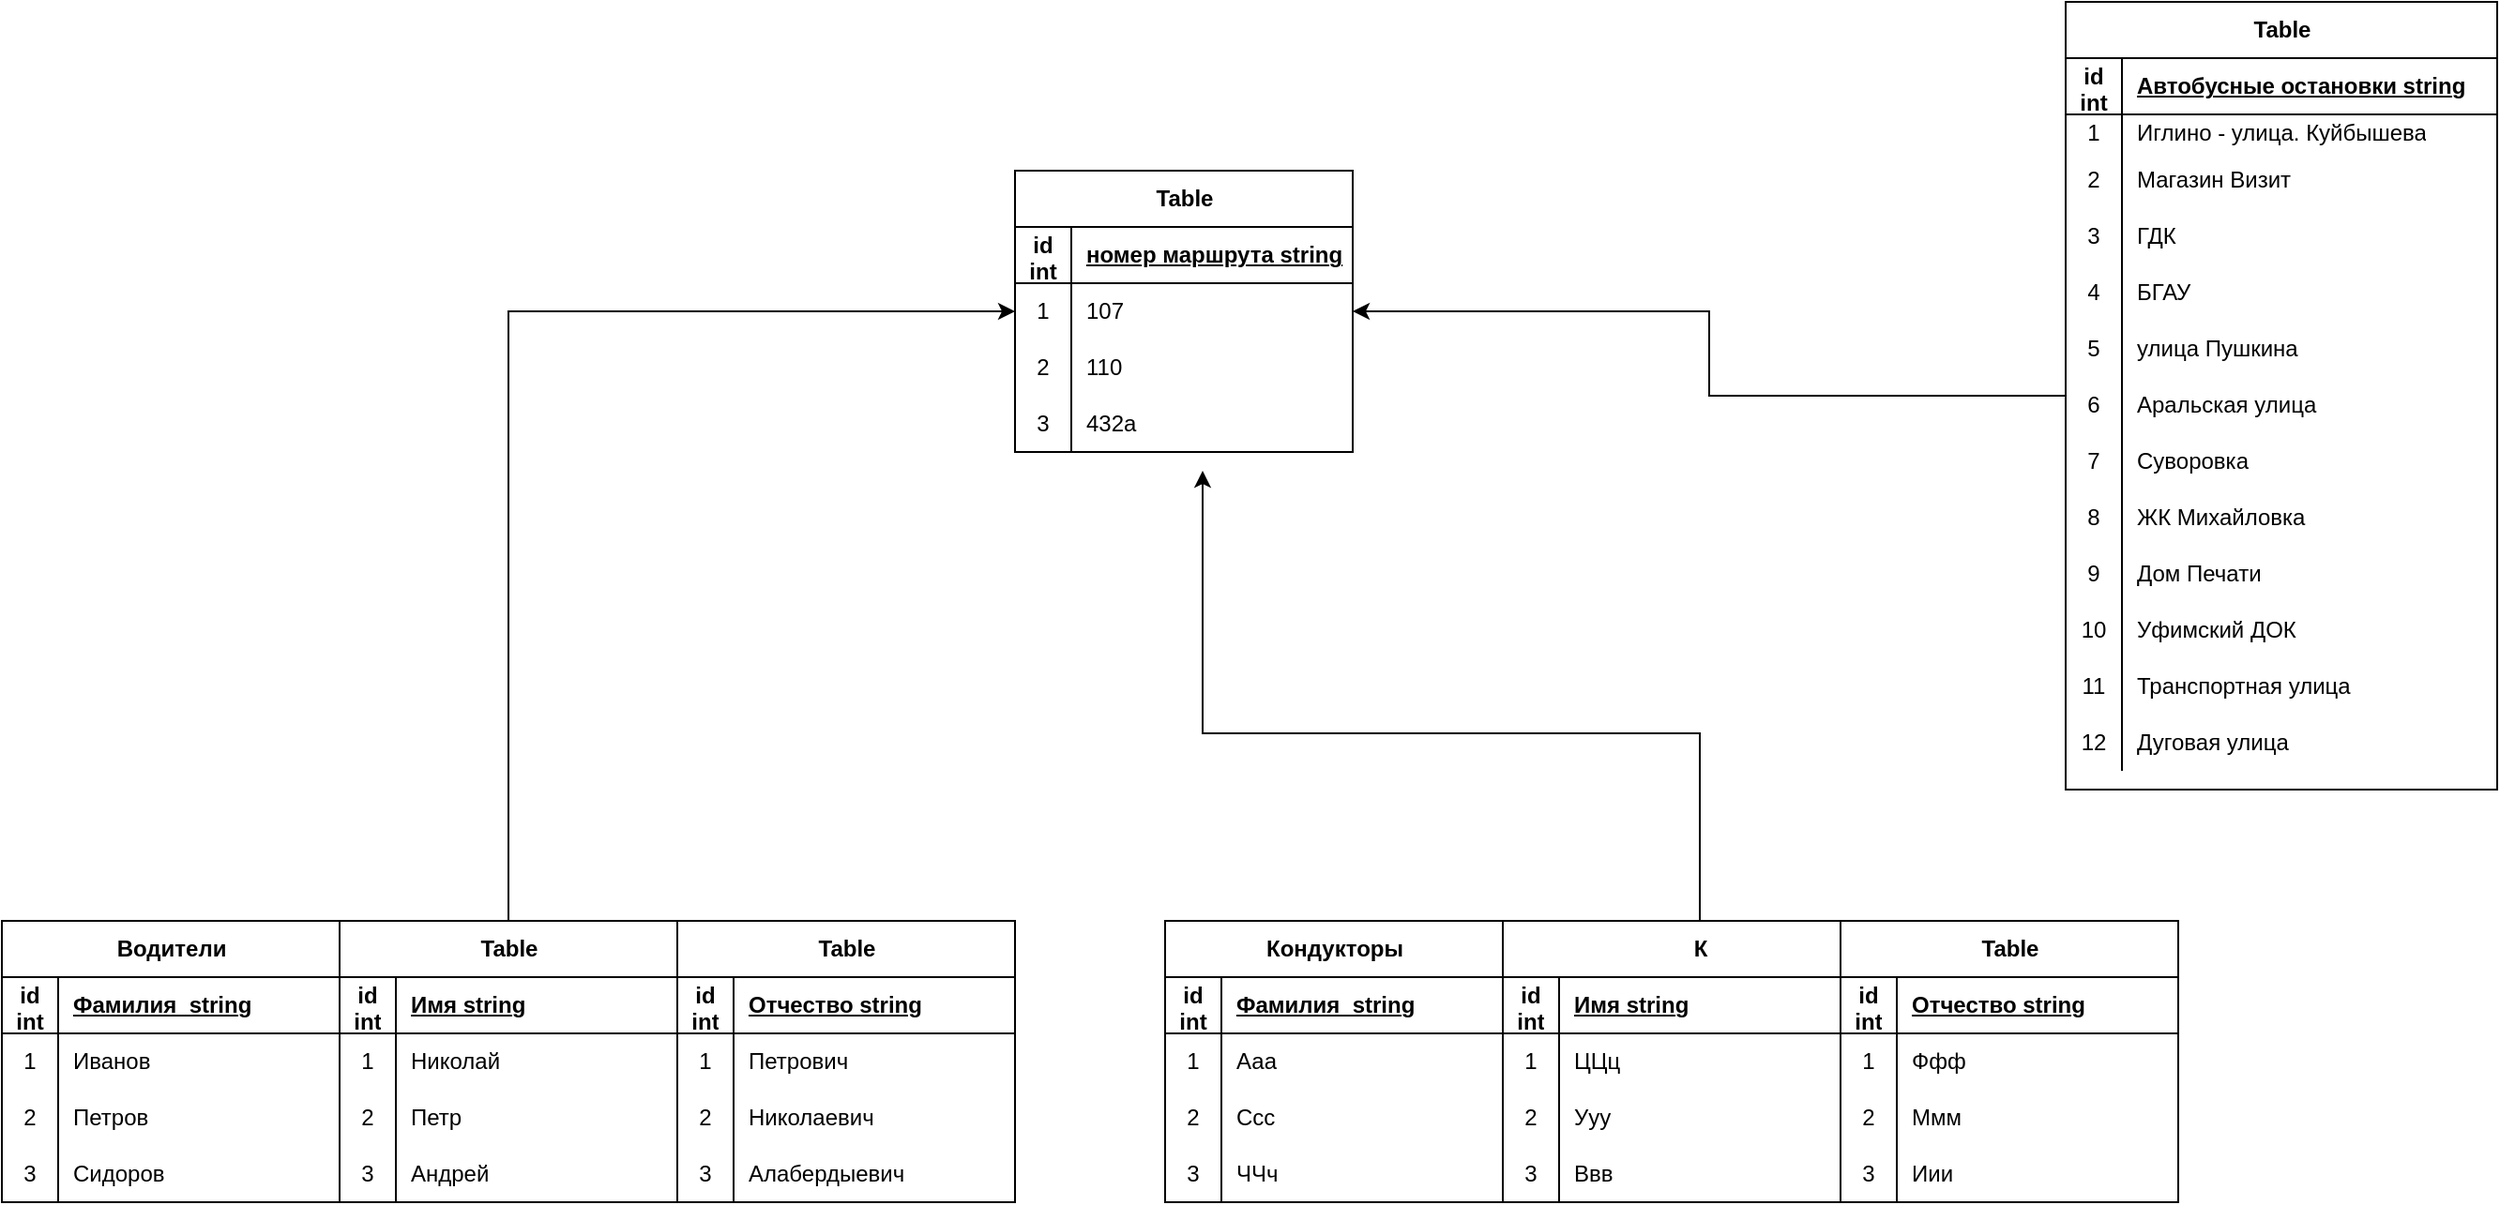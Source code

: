 <mxfile version="21.0.6" type="github">
  <diagram name="Страница 1" id="soe-2KfTcmFaDfdnxIGK">
    <mxGraphModel dx="2026" dy="1143" grid="1" gridSize="10" guides="1" tooltips="1" connect="1" arrows="1" fold="1" page="1" pageScale="1" pageWidth="827" pageHeight="1169" math="0" shadow="0">
      <root>
        <mxCell id="0" />
        <mxCell id="1" parent="0" />
        <mxCell id="W5e-1pWq-rbe-iCxGTYU-1" value="Table" style="shape=table;startSize=30;container=1;collapsible=1;childLayout=tableLayout;fixedRows=1;rowLines=0;fontStyle=1;align=center;resizeLast=1;html=1;" vertex="1" parent="1">
          <mxGeometry x="540" y="320" width="180" height="150" as="geometry" />
        </mxCell>
        <mxCell id="W5e-1pWq-rbe-iCxGTYU-2" value="" style="shape=tableRow;horizontal=0;startSize=0;swimlaneHead=0;swimlaneBody=0;fillColor=none;collapsible=0;dropTarget=0;points=[[0,0.5],[1,0.5]];portConstraint=eastwest;top=0;left=0;right=0;bottom=1;" vertex="1" parent="W5e-1pWq-rbe-iCxGTYU-1">
          <mxGeometry y="30" width="180" height="30" as="geometry" />
        </mxCell>
        <mxCell id="W5e-1pWq-rbe-iCxGTYU-3" value="id int" style="shape=partialRectangle;connectable=0;fillColor=none;top=0;left=0;bottom=0;right=0;fontStyle=1;overflow=hidden;whiteSpace=wrap;html=1;" vertex="1" parent="W5e-1pWq-rbe-iCxGTYU-2">
          <mxGeometry width="30" height="30" as="geometry">
            <mxRectangle width="30" height="30" as="alternateBounds" />
          </mxGeometry>
        </mxCell>
        <mxCell id="W5e-1pWq-rbe-iCxGTYU-4" value="номер маршрута string" style="shape=partialRectangle;connectable=0;fillColor=none;top=0;left=0;bottom=0;right=0;align=left;spacingLeft=6;fontStyle=5;overflow=hidden;whiteSpace=wrap;html=1;" vertex="1" parent="W5e-1pWq-rbe-iCxGTYU-2">
          <mxGeometry x="30" width="150" height="30" as="geometry">
            <mxRectangle width="150" height="30" as="alternateBounds" />
          </mxGeometry>
        </mxCell>
        <mxCell id="W5e-1pWq-rbe-iCxGTYU-5" value="" style="shape=tableRow;horizontal=0;startSize=0;swimlaneHead=0;swimlaneBody=0;fillColor=none;collapsible=0;dropTarget=0;points=[[0,0.5],[1,0.5]];portConstraint=eastwest;top=0;left=0;right=0;bottom=0;" vertex="1" parent="W5e-1pWq-rbe-iCxGTYU-1">
          <mxGeometry y="60" width="180" height="30" as="geometry" />
        </mxCell>
        <mxCell id="W5e-1pWq-rbe-iCxGTYU-6" value="1" style="shape=partialRectangle;connectable=0;fillColor=none;top=0;left=0;bottom=0;right=0;editable=1;overflow=hidden;whiteSpace=wrap;html=1;" vertex="1" parent="W5e-1pWq-rbe-iCxGTYU-5">
          <mxGeometry width="30" height="30" as="geometry">
            <mxRectangle width="30" height="30" as="alternateBounds" />
          </mxGeometry>
        </mxCell>
        <mxCell id="W5e-1pWq-rbe-iCxGTYU-7" value="107" style="shape=partialRectangle;connectable=0;fillColor=none;top=0;left=0;bottom=0;right=0;align=left;spacingLeft=6;overflow=hidden;whiteSpace=wrap;html=1;" vertex="1" parent="W5e-1pWq-rbe-iCxGTYU-5">
          <mxGeometry x="30" width="150" height="30" as="geometry">
            <mxRectangle width="150" height="30" as="alternateBounds" />
          </mxGeometry>
        </mxCell>
        <mxCell id="W5e-1pWq-rbe-iCxGTYU-8" value="" style="shape=tableRow;horizontal=0;startSize=0;swimlaneHead=0;swimlaneBody=0;fillColor=none;collapsible=0;dropTarget=0;points=[[0,0.5],[1,0.5]];portConstraint=eastwest;top=0;left=0;right=0;bottom=0;" vertex="1" parent="W5e-1pWq-rbe-iCxGTYU-1">
          <mxGeometry y="90" width="180" height="30" as="geometry" />
        </mxCell>
        <mxCell id="W5e-1pWq-rbe-iCxGTYU-9" value="2" style="shape=partialRectangle;connectable=0;fillColor=none;top=0;left=0;bottom=0;right=0;editable=1;overflow=hidden;whiteSpace=wrap;html=1;" vertex="1" parent="W5e-1pWq-rbe-iCxGTYU-8">
          <mxGeometry width="30" height="30" as="geometry">
            <mxRectangle width="30" height="30" as="alternateBounds" />
          </mxGeometry>
        </mxCell>
        <mxCell id="W5e-1pWq-rbe-iCxGTYU-10" value="110" style="shape=partialRectangle;connectable=0;fillColor=none;top=0;left=0;bottom=0;right=0;align=left;spacingLeft=6;overflow=hidden;whiteSpace=wrap;html=1;" vertex="1" parent="W5e-1pWq-rbe-iCxGTYU-8">
          <mxGeometry x="30" width="150" height="30" as="geometry">
            <mxRectangle width="150" height="30" as="alternateBounds" />
          </mxGeometry>
        </mxCell>
        <mxCell id="W5e-1pWq-rbe-iCxGTYU-11" value="" style="shape=tableRow;horizontal=0;startSize=0;swimlaneHead=0;swimlaneBody=0;fillColor=none;collapsible=0;dropTarget=0;points=[[0,0.5],[1,0.5]];portConstraint=eastwest;top=0;left=0;right=0;bottom=0;" vertex="1" parent="W5e-1pWq-rbe-iCxGTYU-1">
          <mxGeometry y="120" width="180" height="30" as="geometry" />
        </mxCell>
        <mxCell id="W5e-1pWq-rbe-iCxGTYU-12" value="3" style="shape=partialRectangle;connectable=0;fillColor=none;top=0;left=0;bottom=0;right=0;editable=1;overflow=hidden;whiteSpace=wrap;html=1;" vertex="1" parent="W5e-1pWq-rbe-iCxGTYU-11">
          <mxGeometry width="30" height="30" as="geometry">
            <mxRectangle width="30" height="30" as="alternateBounds" />
          </mxGeometry>
        </mxCell>
        <mxCell id="W5e-1pWq-rbe-iCxGTYU-13" value="432а" style="shape=partialRectangle;connectable=0;fillColor=none;top=0;left=0;bottom=0;right=0;align=left;spacingLeft=6;overflow=hidden;whiteSpace=wrap;html=1;" vertex="1" parent="W5e-1pWq-rbe-iCxGTYU-11">
          <mxGeometry x="30" width="150" height="30" as="geometry">
            <mxRectangle width="150" height="30" as="alternateBounds" />
          </mxGeometry>
        </mxCell>
        <mxCell id="W5e-1pWq-rbe-iCxGTYU-248" style="edgeStyle=orthogonalEdgeStyle;rounded=0;orthogonalLoop=1;jettySize=auto;html=1;entryX=1;entryY=0.5;entryDx=0;entryDy=0;" edge="1" parent="1" source="W5e-1pWq-rbe-iCxGTYU-19" target="W5e-1pWq-rbe-iCxGTYU-5">
          <mxGeometry relative="1" as="geometry" />
        </mxCell>
        <mxCell id="W5e-1pWq-rbe-iCxGTYU-19" value="Table" style="shape=table;startSize=30;container=1;collapsible=1;childLayout=tableLayout;fixedRows=1;rowLines=0;fontStyle=1;align=center;resizeLast=1;html=1;" vertex="1" parent="1">
          <mxGeometry x="1100" y="230" width="230" height="420" as="geometry" />
        </mxCell>
        <mxCell id="W5e-1pWq-rbe-iCxGTYU-20" value="" style="shape=tableRow;horizontal=0;startSize=0;swimlaneHead=0;swimlaneBody=0;fillColor=none;collapsible=0;dropTarget=0;points=[[0,0.5],[1,0.5]];portConstraint=eastwest;top=0;left=0;right=0;bottom=1;" vertex="1" parent="W5e-1pWq-rbe-iCxGTYU-19">
          <mxGeometry y="30" width="230" height="30" as="geometry" />
        </mxCell>
        <mxCell id="W5e-1pWq-rbe-iCxGTYU-21" value="id int" style="shape=partialRectangle;connectable=0;fillColor=none;top=0;left=0;bottom=0;right=0;fontStyle=1;overflow=hidden;whiteSpace=wrap;html=1;" vertex="1" parent="W5e-1pWq-rbe-iCxGTYU-20">
          <mxGeometry width="30" height="30" as="geometry">
            <mxRectangle width="30" height="30" as="alternateBounds" />
          </mxGeometry>
        </mxCell>
        <mxCell id="W5e-1pWq-rbe-iCxGTYU-22" value="Автобусные остановки string" style="shape=partialRectangle;connectable=0;fillColor=none;top=0;left=0;bottom=0;right=0;align=left;spacingLeft=6;fontStyle=5;overflow=hidden;whiteSpace=wrap;html=1;" vertex="1" parent="W5e-1pWq-rbe-iCxGTYU-20">
          <mxGeometry x="30" width="200" height="30" as="geometry">
            <mxRectangle width="200" height="30" as="alternateBounds" />
          </mxGeometry>
        </mxCell>
        <mxCell id="W5e-1pWq-rbe-iCxGTYU-23" value="" style="shape=tableRow;horizontal=0;startSize=0;swimlaneHead=0;swimlaneBody=0;fillColor=none;collapsible=0;dropTarget=0;points=[[0,0.5],[1,0.5]];portConstraint=eastwest;top=0;left=0;right=0;bottom=0;" vertex="1" parent="W5e-1pWq-rbe-iCxGTYU-19">
          <mxGeometry y="60" width="230" height="20" as="geometry" />
        </mxCell>
        <mxCell id="W5e-1pWq-rbe-iCxGTYU-24" value="1" style="shape=partialRectangle;connectable=0;fillColor=none;top=0;left=0;bottom=0;right=0;editable=1;overflow=hidden;whiteSpace=wrap;html=1;" vertex="1" parent="W5e-1pWq-rbe-iCxGTYU-23">
          <mxGeometry width="30" height="20" as="geometry">
            <mxRectangle width="30" height="20" as="alternateBounds" />
          </mxGeometry>
        </mxCell>
        <mxCell id="W5e-1pWq-rbe-iCxGTYU-25" value="Иглино - улица. Куйбышева" style="shape=partialRectangle;connectable=0;fillColor=none;top=0;left=0;bottom=0;right=0;align=left;spacingLeft=6;overflow=hidden;whiteSpace=wrap;html=1;" vertex="1" parent="W5e-1pWq-rbe-iCxGTYU-23">
          <mxGeometry x="30" width="200" height="20" as="geometry">
            <mxRectangle width="200" height="20" as="alternateBounds" />
          </mxGeometry>
        </mxCell>
        <mxCell id="W5e-1pWq-rbe-iCxGTYU-26" value="" style="shape=tableRow;horizontal=0;startSize=0;swimlaneHead=0;swimlaneBody=0;fillColor=none;collapsible=0;dropTarget=0;points=[[0,0.5],[1,0.5]];portConstraint=eastwest;top=0;left=0;right=0;bottom=0;" vertex="1" parent="W5e-1pWq-rbe-iCxGTYU-19">
          <mxGeometry y="80" width="230" height="30" as="geometry" />
        </mxCell>
        <mxCell id="W5e-1pWq-rbe-iCxGTYU-27" value="2" style="shape=partialRectangle;connectable=0;fillColor=none;top=0;left=0;bottom=0;right=0;editable=1;overflow=hidden;whiteSpace=wrap;html=1;" vertex="1" parent="W5e-1pWq-rbe-iCxGTYU-26">
          <mxGeometry width="30" height="30" as="geometry">
            <mxRectangle width="30" height="30" as="alternateBounds" />
          </mxGeometry>
        </mxCell>
        <mxCell id="W5e-1pWq-rbe-iCxGTYU-28" value="Магазин Визит" style="shape=partialRectangle;connectable=0;fillColor=none;top=0;left=0;bottom=0;right=0;align=left;spacingLeft=6;overflow=hidden;whiteSpace=wrap;html=1;" vertex="1" parent="W5e-1pWq-rbe-iCxGTYU-26">
          <mxGeometry x="30" width="200" height="30" as="geometry">
            <mxRectangle width="200" height="30" as="alternateBounds" />
          </mxGeometry>
        </mxCell>
        <mxCell id="W5e-1pWq-rbe-iCxGTYU-29" value="" style="shape=tableRow;horizontal=0;startSize=0;swimlaneHead=0;swimlaneBody=0;fillColor=none;collapsible=0;dropTarget=0;points=[[0,0.5],[1,0.5]];portConstraint=eastwest;top=0;left=0;right=0;bottom=0;" vertex="1" parent="W5e-1pWq-rbe-iCxGTYU-19">
          <mxGeometry y="110" width="230" height="30" as="geometry" />
        </mxCell>
        <mxCell id="W5e-1pWq-rbe-iCxGTYU-30" value="3" style="shape=partialRectangle;connectable=0;fillColor=none;top=0;left=0;bottom=0;right=0;editable=1;overflow=hidden;whiteSpace=wrap;html=1;" vertex="1" parent="W5e-1pWq-rbe-iCxGTYU-29">
          <mxGeometry width="30" height="30" as="geometry">
            <mxRectangle width="30" height="30" as="alternateBounds" />
          </mxGeometry>
        </mxCell>
        <mxCell id="W5e-1pWq-rbe-iCxGTYU-31" value="ГДК" style="shape=partialRectangle;connectable=0;fillColor=none;top=0;left=0;bottom=0;right=0;align=left;spacingLeft=6;overflow=hidden;whiteSpace=wrap;html=1;" vertex="1" parent="W5e-1pWq-rbe-iCxGTYU-29">
          <mxGeometry x="30" width="200" height="30" as="geometry">
            <mxRectangle width="200" height="30" as="alternateBounds" />
          </mxGeometry>
        </mxCell>
        <mxCell id="W5e-1pWq-rbe-iCxGTYU-45" value="" style="shape=tableRow;horizontal=0;startSize=0;swimlaneHead=0;swimlaneBody=0;fillColor=none;collapsible=0;dropTarget=0;points=[[0,0.5],[1,0.5]];portConstraint=eastwest;top=0;left=0;right=0;bottom=0;" vertex="1" parent="W5e-1pWq-rbe-iCxGTYU-19">
          <mxGeometry y="140" width="230" height="30" as="geometry" />
        </mxCell>
        <mxCell id="W5e-1pWq-rbe-iCxGTYU-46" value="4" style="shape=partialRectangle;connectable=0;fillColor=none;top=0;left=0;bottom=0;right=0;editable=1;overflow=hidden;whiteSpace=wrap;html=1;" vertex="1" parent="W5e-1pWq-rbe-iCxGTYU-45">
          <mxGeometry width="30" height="30" as="geometry">
            <mxRectangle width="30" height="30" as="alternateBounds" />
          </mxGeometry>
        </mxCell>
        <mxCell id="W5e-1pWq-rbe-iCxGTYU-47" value="БГАУ" style="shape=partialRectangle;connectable=0;fillColor=none;top=0;left=0;bottom=0;right=0;align=left;spacingLeft=6;overflow=hidden;whiteSpace=wrap;html=1;" vertex="1" parent="W5e-1pWq-rbe-iCxGTYU-45">
          <mxGeometry x="30" width="200" height="30" as="geometry">
            <mxRectangle width="200" height="30" as="alternateBounds" />
          </mxGeometry>
        </mxCell>
        <mxCell id="W5e-1pWq-rbe-iCxGTYU-48" value="" style="shape=tableRow;horizontal=0;startSize=0;swimlaneHead=0;swimlaneBody=0;fillColor=none;collapsible=0;dropTarget=0;points=[[0,0.5],[1,0.5]];portConstraint=eastwest;top=0;left=0;right=0;bottom=0;" vertex="1" parent="W5e-1pWq-rbe-iCxGTYU-19">
          <mxGeometry y="170" width="230" height="30" as="geometry" />
        </mxCell>
        <mxCell id="W5e-1pWq-rbe-iCxGTYU-49" value="5" style="shape=partialRectangle;connectable=0;fillColor=none;top=0;left=0;bottom=0;right=0;editable=1;overflow=hidden;whiteSpace=wrap;html=1;" vertex="1" parent="W5e-1pWq-rbe-iCxGTYU-48">
          <mxGeometry width="30" height="30" as="geometry">
            <mxRectangle width="30" height="30" as="alternateBounds" />
          </mxGeometry>
        </mxCell>
        <mxCell id="W5e-1pWq-rbe-iCxGTYU-50" value="улица Пушкина" style="shape=partialRectangle;connectable=0;fillColor=none;top=0;left=0;bottom=0;right=0;align=left;spacingLeft=6;overflow=hidden;whiteSpace=wrap;html=1;" vertex="1" parent="W5e-1pWq-rbe-iCxGTYU-48">
          <mxGeometry x="30" width="200" height="30" as="geometry">
            <mxRectangle width="200" height="30" as="alternateBounds" />
          </mxGeometry>
        </mxCell>
        <mxCell id="W5e-1pWq-rbe-iCxGTYU-51" value="" style="shape=tableRow;horizontal=0;startSize=0;swimlaneHead=0;swimlaneBody=0;fillColor=none;collapsible=0;dropTarget=0;points=[[0,0.5],[1,0.5]];portConstraint=eastwest;top=0;left=0;right=0;bottom=0;" vertex="1" parent="W5e-1pWq-rbe-iCxGTYU-19">
          <mxGeometry y="200" width="230" height="30" as="geometry" />
        </mxCell>
        <mxCell id="W5e-1pWq-rbe-iCxGTYU-52" value="6" style="shape=partialRectangle;connectable=0;fillColor=none;top=0;left=0;bottom=0;right=0;editable=1;overflow=hidden;whiteSpace=wrap;html=1;" vertex="1" parent="W5e-1pWq-rbe-iCxGTYU-51">
          <mxGeometry width="30" height="30" as="geometry">
            <mxRectangle width="30" height="30" as="alternateBounds" />
          </mxGeometry>
        </mxCell>
        <mxCell id="W5e-1pWq-rbe-iCxGTYU-53" value="Аральская улица" style="shape=partialRectangle;connectable=0;fillColor=none;top=0;left=0;bottom=0;right=0;align=left;spacingLeft=6;overflow=hidden;whiteSpace=wrap;html=1;" vertex="1" parent="W5e-1pWq-rbe-iCxGTYU-51">
          <mxGeometry x="30" width="200" height="30" as="geometry">
            <mxRectangle width="200" height="30" as="alternateBounds" />
          </mxGeometry>
        </mxCell>
        <mxCell id="W5e-1pWq-rbe-iCxGTYU-54" value="" style="shape=tableRow;horizontal=0;startSize=0;swimlaneHead=0;swimlaneBody=0;fillColor=none;collapsible=0;dropTarget=0;points=[[0,0.5],[1,0.5]];portConstraint=eastwest;top=0;left=0;right=0;bottom=0;" vertex="1" parent="W5e-1pWq-rbe-iCxGTYU-19">
          <mxGeometry y="230" width="230" height="30" as="geometry" />
        </mxCell>
        <mxCell id="W5e-1pWq-rbe-iCxGTYU-55" value="7" style="shape=partialRectangle;connectable=0;fillColor=none;top=0;left=0;bottom=0;right=0;editable=1;overflow=hidden;whiteSpace=wrap;html=1;" vertex="1" parent="W5e-1pWq-rbe-iCxGTYU-54">
          <mxGeometry width="30" height="30" as="geometry">
            <mxRectangle width="30" height="30" as="alternateBounds" />
          </mxGeometry>
        </mxCell>
        <mxCell id="W5e-1pWq-rbe-iCxGTYU-56" value="Суворовка" style="shape=partialRectangle;connectable=0;fillColor=none;top=0;left=0;bottom=0;right=0;align=left;spacingLeft=6;overflow=hidden;whiteSpace=wrap;html=1;" vertex="1" parent="W5e-1pWq-rbe-iCxGTYU-54">
          <mxGeometry x="30" width="200" height="30" as="geometry">
            <mxRectangle width="200" height="30" as="alternateBounds" />
          </mxGeometry>
        </mxCell>
        <mxCell id="W5e-1pWq-rbe-iCxGTYU-57" value="" style="shape=tableRow;horizontal=0;startSize=0;swimlaneHead=0;swimlaneBody=0;fillColor=none;collapsible=0;dropTarget=0;points=[[0,0.5],[1,0.5]];portConstraint=eastwest;top=0;left=0;right=0;bottom=0;" vertex="1" parent="W5e-1pWq-rbe-iCxGTYU-19">
          <mxGeometry y="260" width="230" height="30" as="geometry" />
        </mxCell>
        <mxCell id="W5e-1pWq-rbe-iCxGTYU-58" value="8" style="shape=partialRectangle;connectable=0;fillColor=none;top=0;left=0;bottom=0;right=0;editable=1;overflow=hidden;whiteSpace=wrap;html=1;" vertex="1" parent="W5e-1pWq-rbe-iCxGTYU-57">
          <mxGeometry width="30" height="30" as="geometry">
            <mxRectangle width="30" height="30" as="alternateBounds" />
          </mxGeometry>
        </mxCell>
        <mxCell id="W5e-1pWq-rbe-iCxGTYU-59" value="ЖК Михайловка" style="shape=partialRectangle;connectable=0;fillColor=none;top=0;left=0;bottom=0;right=0;align=left;spacingLeft=6;overflow=hidden;whiteSpace=wrap;html=1;" vertex="1" parent="W5e-1pWq-rbe-iCxGTYU-57">
          <mxGeometry x="30" width="200" height="30" as="geometry">
            <mxRectangle width="200" height="30" as="alternateBounds" />
          </mxGeometry>
        </mxCell>
        <mxCell id="W5e-1pWq-rbe-iCxGTYU-60" value="" style="shape=tableRow;horizontal=0;startSize=0;swimlaneHead=0;swimlaneBody=0;fillColor=none;collapsible=0;dropTarget=0;points=[[0,0.5],[1,0.5]];portConstraint=eastwest;top=0;left=0;right=0;bottom=0;" vertex="1" parent="W5e-1pWq-rbe-iCxGTYU-19">
          <mxGeometry y="290" width="230" height="30" as="geometry" />
        </mxCell>
        <mxCell id="W5e-1pWq-rbe-iCxGTYU-61" value="9" style="shape=partialRectangle;connectable=0;fillColor=none;top=0;left=0;bottom=0;right=0;editable=1;overflow=hidden;whiteSpace=wrap;html=1;" vertex="1" parent="W5e-1pWq-rbe-iCxGTYU-60">
          <mxGeometry width="30" height="30" as="geometry">
            <mxRectangle width="30" height="30" as="alternateBounds" />
          </mxGeometry>
        </mxCell>
        <mxCell id="W5e-1pWq-rbe-iCxGTYU-62" value="Дом Печати" style="shape=partialRectangle;connectable=0;fillColor=none;top=0;left=0;bottom=0;right=0;align=left;spacingLeft=6;overflow=hidden;whiteSpace=wrap;html=1;" vertex="1" parent="W5e-1pWq-rbe-iCxGTYU-60">
          <mxGeometry x="30" width="200" height="30" as="geometry">
            <mxRectangle width="200" height="30" as="alternateBounds" />
          </mxGeometry>
        </mxCell>
        <mxCell id="W5e-1pWq-rbe-iCxGTYU-63" value="" style="shape=tableRow;horizontal=0;startSize=0;swimlaneHead=0;swimlaneBody=0;fillColor=none;collapsible=0;dropTarget=0;points=[[0,0.5],[1,0.5]];portConstraint=eastwest;top=0;left=0;right=0;bottom=0;" vertex="1" parent="W5e-1pWq-rbe-iCxGTYU-19">
          <mxGeometry y="320" width="230" height="30" as="geometry" />
        </mxCell>
        <mxCell id="W5e-1pWq-rbe-iCxGTYU-64" value="10" style="shape=partialRectangle;connectable=0;fillColor=none;top=0;left=0;bottom=0;right=0;editable=1;overflow=hidden;whiteSpace=wrap;html=1;" vertex="1" parent="W5e-1pWq-rbe-iCxGTYU-63">
          <mxGeometry width="30" height="30" as="geometry">
            <mxRectangle width="30" height="30" as="alternateBounds" />
          </mxGeometry>
        </mxCell>
        <mxCell id="W5e-1pWq-rbe-iCxGTYU-65" value="Уфимский ДОК" style="shape=partialRectangle;connectable=0;fillColor=none;top=0;left=0;bottom=0;right=0;align=left;spacingLeft=6;overflow=hidden;whiteSpace=wrap;html=1;" vertex="1" parent="W5e-1pWq-rbe-iCxGTYU-63">
          <mxGeometry x="30" width="200" height="30" as="geometry">
            <mxRectangle width="200" height="30" as="alternateBounds" />
          </mxGeometry>
        </mxCell>
        <mxCell id="W5e-1pWq-rbe-iCxGTYU-66" value="" style="shape=tableRow;horizontal=0;startSize=0;swimlaneHead=0;swimlaneBody=0;fillColor=none;collapsible=0;dropTarget=0;points=[[0,0.5],[1,0.5]];portConstraint=eastwest;top=0;left=0;right=0;bottom=0;" vertex="1" parent="W5e-1pWq-rbe-iCxGTYU-19">
          <mxGeometry y="350" width="230" height="30" as="geometry" />
        </mxCell>
        <mxCell id="W5e-1pWq-rbe-iCxGTYU-67" value="11" style="shape=partialRectangle;connectable=0;fillColor=none;top=0;left=0;bottom=0;right=0;editable=1;overflow=hidden;whiteSpace=wrap;html=1;" vertex="1" parent="W5e-1pWq-rbe-iCxGTYU-66">
          <mxGeometry width="30" height="30" as="geometry">
            <mxRectangle width="30" height="30" as="alternateBounds" />
          </mxGeometry>
        </mxCell>
        <mxCell id="W5e-1pWq-rbe-iCxGTYU-68" value="Транспортная улица" style="shape=partialRectangle;connectable=0;fillColor=none;top=0;left=0;bottom=0;right=0;align=left;spacingLeft=6;overflow=hidden;whiteSpace=wrap;html=1;" vertex="1" parent="W5e-1pWq-rbe-iCxGTYU-66">
          <mxGeometry x="30" width="200" height="30" as="geometry">
            <mxRectangle width="200" height="30" as="alternateBounds" />
          </mxGeometry>
        </mxCell>
        <mxCell id="W5e-1pWq-rbe-iCxGTYU-69" value="" style="shape=tableRow;horizontal=0;startSize=0;swimlaneHead=0;swimlaneBody=0;fillColor=none;collapsible=0;dropTarget=0;points=[[0,0.5],[1,0.5]];portConstraint=eastwest;top=0;left=0;right=0;bottom=0;" vertex="1" parent="W5e-1pWq-rbe-iCxGTYU-19">
          <mxGeometry y="380" width="230" height="30" as="geometry" />
        </mxCell>
        <mxCell id="W5e-1pWq-rbe-iCxGTYU-70" value="12" style="shape=partialRectangle;connectable=0;fillColor=none;top=0;left=0;bottom=0;right=0;editable=1;overflow=hidden;whiteSpace=wrap;html=1;" vertex="1" parent="W5e-1pWq-rbe-iCxGTYU-69">
          <mxGeometry width="30" height="30" as="geometry">
            <mxRectangle width="30" height="30" as="alternateBounds" />
          </mxGeometry>
        </mxCell>
        <mxCell id="W5e-1pWq-rbe-iCxGTYU-71" value="Дуговая улица" style="shape=partialRectangle;connectable=0;fillColor=none;top=0;left=0;bottom=0;right=0;align=left;spacingLeft=6;overflow=hidden;whiteSpace=wrap;html=1;" vertex="1" parent="W5e-1pWq-rbe-iCxGTYU-69">
          <mxGeometry x="30" width="200" height="30" as="geometry">
            <mxRectangle width="200" height="30" as="alternateBounds" />
          </mxGeometry>
        </mxCell>
        <mxCell id="W5e-1pWq-rbe-iCxGTYU-154" value="Водители" style="shape=table;startSize=30;container=1;collapsible=1;childLayout=tableLayout;fixedRows=1;rowLines=0;fontStyle=1;align=center;resizeLast=1;html=1;" vertex="1" parent="1">
          <mxGeometry y="720" width="180" height="150" as="geometry" />
        </mxCell>
        <mxCell id="W5e-1pWq-rbe-iCxGTYU-155" value="" style="shape=tableRow;horizontal=0;startSize=0;swimlaneHead=0;swimlaneBody=0;fillColor=none;collapsible=0;dropTarget=0;points=[[0,0.5],[1,0.5]];portConstraint=eastwest;top=0;left=0;right=0;bottom=1;" vertex="1" parent="W5e-1pWq-rbe-iCxGTYU-154">
          <mxGeometry y="30" width="180" height="30" as="geometry" />
        </mxCell>
        <mxCell id="W5e-1pWq-rbe-iCxGTYU-156" value="id int" style="shape=partialRectangle;connectable=0;fillColor=none;top=0;left=0;bottom=0;right=0;fontStyle=1;overflow=hidden;whiteSpace=wrap;html=1;" vertex="1" parent="W5e-1pWq-rbe-iCxGTYU-155">
          <mxGeometry width="30" height="30" as="geometry">
            <mxRectangle width="30" height="30" as="alternateBounds" />
          </mxGeometry>
        </mxCell>
        <mxCell id="W5e-1pWq-rbe-iCxGTYU-157" value="Фамилия&amp;nbsp; string" style="shape=partialRectangle;connectable=0;fillColor=none;top=0;left=0;bottom=0;right=0;align=left;spacingLeft=6;fontStyle=5;overflow=hidden;whiteSpace=wrap;html=1;" vertex="1" parent="W5e-1pWq-rbe-iCxGTYU-155">
          <mxGeometry x="30" width="150" height="30" as="geometry">
            <mxRectangle width="150" height="30" as="alternateBounds" />
          </mxGeometry>
        </mxCell>
        <mxCell id="W5e-1pWq-rbe-iCxGTYU-158" value="" style="shape=tableRow;horizontal=0;startSize=0;swimlaneHead=0;swimlaneBody=0;fillColor=none;collapsible=0;dropTarget=0;points=[[0,0.5],[1,0.5]];portConstraint=eastwest;top=0;left=0;right=0;bottom=0;" vertex="1" parent="W5e-1pWq-rbe-iCxGTYU-154">
          <mxGeometry y="60" width="180" height="30" as="geometry" />
        </mxCell>
        <mxCell id="W5e-1pWq-rbe-iCxGTYU-159" value="1" style="shape=partialRectangle;connectable=0;fillColor=none;top=0;left=0;bottom=0;right=0;editable=1;overflow=hidden;whiteSpace=wrap;html=1;" vertex="1" parent="W5e-1pWq-rbe-iCxGTYU-158">
          <mxGeometry width="30" height="30" as="geometry">
            <mxRectangle width="30" height="30" as="alternateBounds" />
          </mxGeometry>
        </mxCell>
        <mxCell id="W5e-1pWq-rbe-iCxGTYU-160" value="Иванов" style="shape=partialRectangle;connectable=0;fillColor=none;top=0;left=0;bottom=0;right=0;align=left;spacingLeft=6;overflow=hidden;whiteSpace=wrap;html=1;" vertex="1" parent="W5e-1pWq-rbe-iCxGTYU-158">
          <mxGeometry x="30" width="150" height="30" as="geometry">
            <mxRectangle width="150" height="30" as="alternateBounds" />
          </mxGeometry>
        </mxCell>
        <mxCell id="W5e-1pWq-rbe-iCxGTYU-161" value="" style="shape=tableRow;horizontal=0;startSize=0;swimlaneHead=0;swimlaneBody=0;fillColor=none;collapsible=0;dropTarget=0;points=[[0,0.5],[1,0.5]];portConstraint=eastwest;top=0;left=0;right=0;bottom=0;" vertex="1" parent="W5e-1pWq-rbe-iCxGTYU-154">
          <mxGeometry y="90" width="180" height="30" as="geometry" />
        </mxCell>
        <mxCell id="W5e-1pWq-rbe-iCxGTYU-162" value="2" style="shape=partialRectangle;connectable=0;fillColor=none;top=0;left=0;bottom=0;right=0;editable=1;overflow=hidden;whiteSpace=wrap;html=1;" vertex="1" parent="W5e-1pWq-rbe-iCxGTYU-161">
          <mxGeometry width="30" height="30" as="geometry">
            <mxRectangle width="30" height="30" as="alternateBounds" />
          </mxGeometry>
        </mxCell>
        <mxCell id="W5e-1pWq-rbe-iCxGTYU-163" value="Петров" style="shape=partialRectangle;connectable=0;fillColor=none;top=0;left=0;bottom=0;right=0;align=left;spacingLeft=6;overflow=hidden;whiteSpace=wrap;html=1;" vertex="1" parent="W5e-1pWq-rbe-iCxGTYU-161">
          <mxGeometry x="30" width="150" height="30" as="geometry">
            <mxRectangle width="150" height="30" as="alternateBounds" />
          </mxGeometry>
        </mxCell>
        <mxCell id="W5e-1pWq-rbe-iCxGTYU-164" value="" style="shape=tableRow;horizontal=0;startSize=0;swimlaneHead=0;swimlaneBody=0;fillColor=none;collapsible=0;dropTarget=0;points=[[0,0.5],[1,0.5]];portConstraint=eastwest;top=0;left=0;right=0;bottom=0;" vertex="1" parent="W5e-1pWq-rbe-iCxGTYU-154">
          <mxGeometry y="120" width="180" height="30" as="geometry" />
        </mxCell>
        <mxCell id="W5e-1pWq-rbe-iCxGTYU-165" value="3" style="shape=partialRectangle;connectable=0;fillColor=none;top=0;left=0;bottom=0;right=0;editable=1;overflow=hidden;whiteSpace=wrap;html=1;" vertex="1" parent="W5e-1pWq-rbe-iCxGTYU-164">
          <mxGeometry width="30" height="30" as="geometry">
            <mxRectangle width="30" height="30" as="alternateBounds" />
          </mxGeometry>
        </mxCell>
        <mxCell id="W5e-1pWq-rbe-iCxGTYU-166" value="Сидоров" style="shape=partialRectangle;connectable=0;fillColor=none;top=0;left=0;bottom=0;right=0;align=left;spacingLeft=6;overflow=hidden;whiteSpace=wrap;html=1;" vertex="1" parent="W5e-1pWq-rbe-iCxGTYU-164">
          <mxGeometry x="30" width="150" height="30" as="geometry">
            <mxRectangle width="150" height="30" as="alternateBounds" />
          </mxGeometry>
        </mxCell>
        <mxCell id="W5e-1pWq-rbe-iCxGTYU-246" style="edgeStyle=orthogonalEdgeStyle;rounded=0;orthogonalLoop=1;jettySize=auto;html=1;entryX=0;entryY=0.5;entryDx=0;entryDy=0;" edge="1" parent="1" source="W5e-1pWq-rbe-iCxGTYU-167" target="W5e-1pWq-rbe-iCxGTYU-5">
          <mxGeometry relative="1" as="geometry">
            <mxPoint x="230" y="400" as="targetPoint" />
          </mxGeometry>
        </mxCell>
        <mxCell id="W5e-1pWq-rbe-iCxGTYU-167" value="Table" style="shape=table;startSize=30;container=1;collapsible=1;childLayout=tableLayout;fixedRows=1;rowLines=0;fontStyle=1;align=center;resizeLast=1;html=1;" vertex="1" parent="1">
          <mxGeometry x="180" y="720" width="180" height="150" as="geometry" />
        </mxCell>
        <mxCell id="W5e-1pWq-rbe-iCxGTYU-168" value="" style="shape=tableRow;horizontal=0;startSize=0;swimlaneHead=0;swimlaneBody=0;fillColor=none;collapsible=0;dropTarget=0;points=[[0,0.5],[1,0.5]];portConstraint=eastwest;top=0;left=0;right=0;bottom=1;" vertex="1" parent="W5e-1pWq-rbe-iCxGTYU-167">
          <mxGeometry y="30" width="180" height="30" as="geometry" />
        </mxCell>
        <mxCell id="W5e-1pWq-rbe-iCxGTYU-169" value="id&lt;br&gt;int" style="shape=partialRectangle;connectable=0;fillColor=none;top=0;left=0;bottom=0;right=0;fontStyle=1;overflow=hidden;whiteSpace=wrap;html=1;" vertex="1" parent="W5e-1pWq-rbe-iCxGTYU-168">
          <mxGeometry width="30" height="30" as="geometry">
            <mxRectangle width="30" height="30" as="alternateBounds" />
          </mxGeometry>
        </mxCell>
        <mxCell id="W5e-1pWq-rbe-iCxGTYU-170" value="Имя string" style="shape=partialRectangle;connectable=0;fillColor=none;top=0;left=0;bottom=0;right=0;align=left;spacingLeft=6;fontStyle=5;overflow=hidden;whiteSpace=wrap;html=1;" vertex="1" parent="W5e-1pWq-rbe-iCxGTYU-168">
          <mxGeometry x="30" width="150" height="30" as="geometry">
            <mxRectangle width="150" height="30" as="alternateBounds" />
          </mxGeometry>
        </mxCell>
        <mxCell id="W5e-1pWq-rbe-iCxGTYU-171" value="" style="shape=tableRow;horizontal=0;startSize=0;swimlaneHead=0;swimlaneBody=0;fillColor=none;collapsible=0;dropTarget=0;points=[[0,0.5],[1,0.5]];portConstraint=eastwest;top=0;left=0;right=0;bottom=0;" vertex="1" parent="W5e-1pWq-rbe-iCxGTYU-167">
          <mxGeometry y="60" width="180" height="30" as="geometry" />
        </mxCell>
        <mxCell id="W5e-1pWq-rbe-iCxGTYU-172" value="1" style="shape=partialRectangle;connectable=0;fillColor=none;top=0;left=0;bottom=0;right=0;editable=1;overflow=hidden;whiteSpace=wrap;html=1;" vertex="1" parent="W5e-1pWq-rbe-iCxGTYU-171">
          <mxGeometry width="30" height="30" as="geometry">
            <mxRectangle width="30" height="30" as="alternateBounds" />
          </mxGeometry>
        </mxCell>
        <mxCell id="W5e-1pWq-rbe-iCxGTYU-173" value="Николай" style="shape=partialRectangle;connectable=0;fillColor=none;top=0;left=0;bottom=0;right=0;align=left;spacingLeft=6;overflow=hidden;whiteSpace=wrap;html=1;" vertex="1" parent="W5e-1pWq-rbe-iCxGTYU-171">
          <mxGeometry x="30" width="150" height="30" as="geometry">
            <mxRectangle width="150" height="30" as="alternateBounds" />
          </mxGeometry>
        </mxCell>
        <mxCell id="W5e-1pWq-rbe-iCxGTYU-174" value="" style="shape=tableRow;horizontal=0;startSize=0;swimlaneHead=0;swimlaneBody=0;fillColor=none;collapsible=0;dropTarget=0;points=[[0,0.5],[1,0.5]];portConstraint=eastwest;top=0;left=0;right=0;bottom=0;" vertex="1" parent="W5e-1pWq-rbe-iCxGTYU-167">
          <mxGeometry y="90" width="180" height="30" as="geometry" />
        </mxCell>
        <mxCell id="W5e-1pWq-rbe-iCxGTYU-175" value="2" style="shape=partialRectangle;connectable=0;fillColor=none;top=0;left=0;bottom=0;right=0;editable=1;overflow=hidden;whiteSpace=wrap;html=1;" vertex="1" parent="W5e-1pWq-rbe-iCxGTYU-174">
          <mxGeometry width="30" height="30" as="geometry">
            <mxRectangle width="30" height="30" as="alternateBounds" />
          </mxGeometry>
        </mxCell>
        <mxCell id="W5e-1pWq-rbe-iCxGTYU-176" value="Петр" style="shape=partialRectangle;connectable=0;fillColor=none;top=0;left=0;bottom=0;right=0;align=left;spacingLeft=6;overflow=hidden;whiteSpace=wrap;html=1;" vertex="1" parent="W5e-1pWq-rbe-iCxGTYU-174">
          <mxGeometry x="30" width="150" height="30" as="geometry">
            <mxRectangle width="150" height="30" as="alternateBounds" />
          </mxGeometry>
        </mxCell>
        <mxCell id="W5e-1pWq-rbe-iCxGTYU-177" value="" style="shape=tableRow;horizontal=0;startSize=0;swimlaneHead=0;swimlaneBody=0;fillColor=none;collapsible=0;dropTarget=0;points=[[0,0.5],[1,0.5]];portConstraint=eastwest;top=0;left=0;right=0;bottom=0;" vertex="1" parent="W5e-1pWq-rbe-iCxGTYU-167">
          <mxGeometry y="120" width="180" height="30" as="geometry" />
        </mxCell>
        <mxCell id="W5e-1pWq-rbe-iCxGTYU-178" value="3" style="shape=partialRectangle;connectable=0;fillColor=none;top=0;left=0;bottom=0;right=0;editable=1;overflow=hidden;whiteSpace=wrap;html=1;" vertex="1" parent="W5e-1pWq-rbe-iCxGTYU-177">
          <mxGeometry width="30" height="30" as="geometry">
            <mxRectangle width="30" height="30" as="alternateBounds" />
          </mxGeometry>
        </mxCell>
        <mxCell id="W5e-1pWq-rbe-iCxGTYU-179" value="Андрей" style="shape=partialRectangle;connectable=0;fillColor=none;top=0;left=0;bottom=0;right=0;align=left;spacingLeft=6;overflow=hidden;whiteSpace=wrap;html=1;" vertex="1" parent="W5e-1pWq-rbe-iCxGTYU-177">
          <mxGeometry x="30" width="150" height="30" as="geometry">
            <mxRectangle width="150" height="30" as="alternateBounds" />
          </mxGeometry>
        </mxCell>
        <mxCell id="W5e-1pWq-rbe-iCxGTYU-180" value="Table" style="shape=table;startSize=30;container=1;collapsible=1;childLayout=tableLayout;fixedRows=1;rowLines=0;fontStyle=1;align=center;resizeLast=1;html=1;" vertex="1" parent="1">
          <mxGeometry x="360" y="720" width="180" height="150" as="geometry" />
        </mxCell>
        <mxCell id="W5e-1pWq-rbe-iCxGTYU-181" value="" style="shape=tableRow;horizontal=0;startSize=0;swimlaneHead=0;swimlaneBody=0;fillColor=none;collapsible=0;dropTarget=0;points=[[0,0.5],[1,0.5]];portConstraint=eastwest;top=0;left=0;right=0;bottom=1;" vertex="1" parent="W5e-1pWq-rbe-iCxGTYU-180">
          <mxGeometry y="30" width="180" height="30" as="geometry" />
        </mxCell>
        <mxCell id="W5e-1pWq-rbe-iCxGTYU-182" value="id&lt;br&gt;int" style="shape=partialRectangle;connectable=0;fillColor=none;top=0;left=0;bottom=0;right=0;fontStyle=1;overflow=hidden;whiteSpace=wrap;html=1;" vertex="1" parent="W5e-1pWq-rbe-iCxGTYU-181">
          <mxGeometry width="30" height="30" as="geometry">
            <mxRectangle width="30" height="30" as="alternateBounds" />
          </mxGeometry>
        </mxCell>
        <mxCell id="W5e-1pWq-rbe-iCxGTYU-183" value="Отчество string" style="shape=partialRectangle;connectable=0;fillColor=none;top=0;left=0;bottom=0;right=0;align=left;spacingLeft=6;fontStyle=5;overflow=hidden;whiteSpace=wrap;html=1;" vertex="1" parent="W5e-1pWq-rbe-iCxGTYU-181">
          <mxGeometry x="30" width="150" height="30" as="geometry">
            <mxRectangle width="150" height="30" as="alternateBounds" />
          </mxGeometry>
        </mxCell>
        <mxCell id="W5e-1pWq-rbe-iCxGTYU-184" value="" style="shape=tableRow;horizontal=0;startSize=0;swimlaneHead=0;swimlaneBody=0;fillColor=none;collapsible=0;dropTarget=0;points=[[0,0.5],[1,0.5]];portConstraint=eastwest;top=0;left=0;right=0;bottom=0;" vertex="1" parent="W5e-1pWq-rbe-iCxGTYU-180">
          <mxGeometry y="60" width="180" height="30" as="geometry" />
        </mxCell>
        <mxCell id="W5e-1pWq-rbe-iCxGTYU-185" value="1" style="shape=partialRectangle;connectable=0;fillColor=none;top=0;left=0;bottom=0;right=0;editable=1;overflow=hidden;whiteSpace=wrap;html=1;" vertex="1" parent="W5e-1pWq-rbe-iCxGTYU-184">
          <mxGeometry width="30" height="30" as="geometry">
            <mxRectangle width="30" height="30" as="alternateBounds" />
          </mxGeometry>
        </mxCell>
        <mxCell id="W5e-1pWq-rbe-iCxGTYU-186" value="Петрович" style="shape=partialRectangle;connectable=0;fillColor=none;top=0;left=0;bottom=0;right=0;align=left;spacingLeft=6;overflow=hidden;whiteSpace=wrap;html=1;" vertex="1" parent="W5e-1pWq-rbe-iCxGTYU-184">
          <mxGeometry x="30" width="150" height="30" as="geometry">
            <mxRectangle width="150" height="30" as="alternateBounds" />
          </mxGeometry>
        </mxCell>
        <mxCell id="W5e-1pWq-rbe-iCxGTYU-187" value="" style="shape=tableRow;horizontal=0;startSize=0;swimlaneHead=0;swimlaneBody=0;fillColor=none;collapsible=0;dropTarget=0;points=[[0,0.5],[1,0.5]];portConstraint=eastwest;top=0;left=0;right=0;bottom=0;" vertex="1" parent="W5e-1pWq-rbe-iCxGTYU-180">
          <mxGeometry y="90" width="180" height="30" as="geometry" />
        </mxCell>
        <mxCell id="W5e-1pWq-rbe-iCxGTYU-188" value="2" style="shape=partialRectangle;connectable=0;fillColor=none;top=0;left=0;bottom=0;right=0;editable=1;overflow=hidden;whiteSpace=wrap;html=1;" vertex="1" parent="W5e-1pWq-rbe-iCxGTYU-187">
          <mxGeometry width="30" height="30" as="geometry">
            <mxRectangle width="30" height="30" as="alternateBounds" />
          </mxGeometry>
        </mxCell>
        <mxCell id="W5e-1pWq-rbe-iCxGTYU-189" value="Николаевич" style="shape=partialRectangle;connectable=0;fillColor=none;top=0;left=0;bottom=0;right=0;align=left;spacingLeft=6;overflow=hidden;whiteSpace=wrap;html=1;" vertex="1" parent="W5e-1pWq-rbe-iCxGTYU-187">
          <mxGeometry x="30" width="150" height="30" as="geometry">
            <mxRectangle width="150" height="30" as="alternateBounds" />
          </mxGeometry>
        </mxCell>
        <mxCell id="W5e-1pWq-rbe-iCxGTYU-190" value="" style="shape=tableRow;horizontal=0;startSize=0;swimlaneHead=0;swimlaneBody=0;fillColor=none;collapsible=0;dropTarget=0;points=[[0,0.5],[1,0.5]];portConstraint=eastwest;top=0;left=0;right=0;bottom=0;" vertex="1" parent="W5e-1pWq-rbe-iCxGTYU-180">
          <mxGeometry y="120" width="180" height="30" as="geometry" />
        </mxCell>
        <mxCell id="W5e-1pWq-rbe-iCxGTYU-191" value="3" style="shape=partialRectangle;connectable=0;fillColor=none;top=0;left=0;bottom=0;right=0;editable=1;overflow=hidden;whiteSpace=wrap;html=1;" vertex="1" parent="W5e-1pWq-rbe-iCxGTYU-190">
          <mxGeometry width="30" height="30" as="geometry">
            <mxRectangle width="30" height="30" as="alternateBounds" />
          </mxGeometry>
        </mxCell>
        <mxCell id="W5e-1pWq-rbe-iCxGTYU-192" value="Алабердыевич" style="shape=partialRectangle;connectable=0;fillColor=none;top=0;left=0;bottom=0;right=0;align=left;spacingLeft=6;overflow=hidden;whiteSpace=wrap;html=1;" vertex="1" parent="W5e-1pWq-rbe-iCxGTYU-190">
          <mxGeometry x="30" width="150" height="30" as="geometry">
            <mxRectangle width="150" height="30" as="alternateBounds" />
          </mxGeometry>
        </mxCell>
        <mxCell id="W5e-1pWq-rbe-iCxGTYU-206" value="Кондукторы" style="shape=table;startSize=30;container=1;collapsible=1;childLayout=tableLayout;fixedRows=1;rowLines=0;fontStyle=1;align=center;resizeLast=1;html=1;" vertex="1" parent="1">
          <mxGeometry x="620" y="720" width="180" height="150" as="geometry" />
        </mxCell>
        <mxCell id="W5e-1pWq-rbe-iCxGTYU-207" value="" style="shape=tableRow;horizontal=0;startSize=0;swimlaneHead=0;swimlaneBody=0;fillColor=none;collapsible=0;dropTarget=0;points=[[0,0.5],[1,0.5]];portConstraint=eastwest;top=0;left=0;right=0;bottom=1;" vertex="1" parent="W5e-1pWq-rbe-iCxGTYU-206">
          <mxGeometry y="30" width="180" height="30" as="geometry" />
        </mxCell>
        <mxCell id="W5e-1pWq-rbe-iCxGTYU-208" value="id int" style="shape=partialRectangle;connectable=0;fillColor=none;top=0;left=0;bottom=0;right=0;fontStyle=1;overflow=hidden;whiteSpace=wrap;html=1;" vertex="1" parent="W5e-1pWq-rbe-iCxGTYU-207">
          <mxGeometry width="30" height="30" as="geometry">
            <mxRectangle width="30" height="30" as="alternateBounds" />
          </mxGeometry>
        </mxCell>
        <mxCell id="W5e-1pWq-rbe-iCxGTYU-209" value="Фамилия&amp;nbsp; string" style="shape=partialRectangle;connectable=0;fillColor=none;top=0;left=0;bottom=0;right=0;align=left;spacingLeft=6;fontStyle=5;overflow=hidden;whiteSpace=wrap;html=1;" vertex="1" parent="W5e-1pWq-rbe-iCxGTYU-207">
          <mxGeometry x="30" width="150" height="30" as="geometry">
            <mxRectangle width="150" height="30" as="alternateBounds" />
          </mxGeometry>
        </mxCell>
        <mxCell id="W5e-1pWq-rbe-iCxGTYU-210" value="" style="shape=tableRow;horizontal=0;startSize=0;swimlaneHead=0;swimlaneBody=0;fillColor=none;collapsible=0;dropTarget=0;points=[[0,0.5],[1,0.5]];portConstraint=eastwest;top=0;left=0;right=0;bottom=0;" vertex="1" parent="W5e-1pWq-rbe-iCxGTYU-206">
          <mxGeometry y="60" width="180" height="30" as="geometry" />
        </mxCell>
        <mxCell id="W5e-1pWq-rbe-iCxGTYU-211" value="1" style="shape=partialRectangle;connectable=0;fillColor=none;top=0;left=0;bottom=0;right=0;editable=1;overflow=hidden;whiteSpace=wrap;html=1;" vertex="1" parent="W5e-1pWq-rbe-iCxGTYU-210">
          <mxGeometry width="30" height="30" as="geometry">
            <mxRectangle width="30" height="30" as="alternateBounds" />
          </mxGeometry>
        </mxCell>
        <mxCell id="W5e-1pWq-rbe-iCxGTYU-212" value="Ааа" style="shape=partialRectangle;connectable=0;fillColor=none;top=0;left=0;bottom=0;right=0;align=left;spacingLeft=6;overflow=hidden;whiteSpace=wrap;html=1;" vertex="1" parent="W5e-1pWq-rbe-iCxGTYU-210">
          <mxGeometry x="30" width="150" height="30" as="geometry">
            <mxRectangle width="150" height="30" as="alternateBounds" />
          </mxGeometry>
        </mxCell>
        <mxCell id="W5e-1pWq-rbe-iCxGTYU-213" value="" style="shape=tableRow;horizontal=0;startSize=0;swimlaneHead=0;swimlaneBody=0;fillColor=none;collapsible=0;dropTarget=0;points=[[0,0.5],[1,0.5]];portConstraint=eastwest;top=0;left=0;right=0;bottom=0;" vertex="1" parent="W5e-1pWq-rbe-iCxGTYU-206">
          <mxGeometry y="90" width="180" height="30" as="geometry" />
        </mxCell>
        <mxCell id="W5e-1pWq-rbe-iCxGTYU-214" value="2" style="shape=partialRectangle;connectable=0;fillColor=none;top=0;left=0;bottom=0;right=0;editable=1;overflow=hidden;whiteSpace=wrap;html=1;" vertex="1" parent="W5e-1pWq-rbe-iCxGTYU-213">
          <mxGeometry width="30" height="30" as="geometry">
            <mxRectangle width="30" height="30" as="alternateBounds" />
          </mxGeometry>
        </mxCell>
        <mxCell id="W5e-1pWq-rbe-iCxGTYU-215" value="Ссс" style="shape=partialRectangle;connectable=0;fillColor=none;top=0;left=0;bottom=0;right=0;align=left;spacingLeft=6;overflow=hidden;whiteSpace=wrap;html=1;" vertex="1" parent="W5e-1pWq-rbe-iCxGTYU-213">
          <mxGeometry x="30" width="150" height="30" as="geometry">
            <mxRectangle width="150" height="30" as="alternateBounds" />
          </mxGeometry>
        </mxCell>
        <mxCell id="W5e-1pWq-rbe-iCxGTYU-216" value="" style="shape=tableRow;horizontal=0;startSize=0;swimlaneHead=0;swimlaneBody=0;fillColor=none;collapsible=0;dropTarget=0;points=[[0,0.5],[1,0.5]];portConstraint=eastwest;top=0;left=0;right=0;bottom=0;" vertex="1" parent="W5e-1pWq-rbe-iCxGTYU-206">
          <mxGeometry y="120" width="180" height="30" as="geometry" />
        </mxCell>
        <mxCell id="W5e-1pWq-rbe-iCxGTYU-217" value="3" style="shape=partialRectangle;connectable=0;fillColor=none;top=0;left=0;bottom=0;right=0;editable=1;overflow=hidden;whiteSpace=wrap;html=1;" vertex="1" parent="W5e-1pWq-rbe-iCxGTYU-216">
          <mxGeometry width="30" height="30" as="geometry">
            <mxRectangle width="30" height="30" as="alternateBounds" />
          </mxGeometry>
        </mxCell>
        <mxCell id="W5e-1pWq-rbe-iCxGTYU-218" value="ЧЧч" style="shape=partialRectangle;connectable=0;fillColor=none;top=0;left=0;bottom=0;right=0;align=left;spacingLeft=6;overflow=hidden;whiteSpace=wrap;html=1;" vertex="1" parent="W5e-1pWq-rbe-iCxGTYU-216">
          <mxGeometry x="30" width="150" height="30" as="geometry">
            <mxRectangle width="150" height="30" as="alternateBounds" />
          </mxGeometry>
        </mxCell>
        <mxCell id="W5e-1pWq-rbe-iCxGTYU-247" style="edgeStyle=orthogonalEdgeStyle;rounded=0;orthogonalLoop=1;jettySize=auto;html=1;" edge="1" parent="1" source="W5e-1pWq-rbe-iCxGTYU-219">
          <mxGeometry relative="1" as="geometry">
            <mxPoint x="640" y="480" as="targetPoint" />
            <Array as="points">
              <mxPoint x="905" y="620" />
              <mxPoint x="640" y="620" />
            </Array>
          </mxGeometry>
        </mxCell>
        <mxCell id="W5e-1pWq-rbe-iCxGTYU-219" value="К" style="shape=table;startSize=30;container=1;collapsible=1;childLayout=tableLayout;fixedRows=1;rowLines=0;fontStyle=1;align=center;resizeLast=1;html=1;" vertex="1" parent="1">
          <mxGeometry x="800" y="720" width="210" height="150" as="geometry" />
        </mxCell>
        <mxCell id="W5e-1pWq-rbe-iCxGTYU-220" value="" style="shape=tableRow;horizontal=0;startSize=0;swimlaneHead=0;swimlaneBody=0;fillColor=none;collapsible=0;dropTarget=0;points=[[0,0.5],[1,0.5]];portConstraint=eastwest;top=0;left=0;right=0;bottom=1;" vertex="1" parent="W5e-1pWq-rbe-iCxGTYU-219">
          <mxGeometry y="30" width="210" height="30" as="geometry" />
        </mxCell>
        <mxCell id="W5e-1pWq-rbe-iCxGTYU-221" value="id&lt;br&gt;int" style="shape=partialRectangle;connectable=0;fillColor=none;top=0;left=0;bottom=0;right=0;fontStyle=1;overflow=hidden;whiteSpace=wrap;html=1;" vertex="1" parent="W5e-1pWq-rbe-iCxGTYU-220">
          <mxGeometry width="30" height="30" as="geometry">
            <mxRectangle width="30" height="30" as="alternateBounds" />
          </mxGeometry>
        </mxCell>
        <mxCell id="W5e-1pWq-rbe-iCxGTYU-222" value="Имя string" style="shape=partialRectangle;connectable=0;fillColor=none;top=0;left=0;bottom=0;right=0;align=left;spacingLeft=6;fontStyle=5;overflow=hidden;whiteSpace=wrap;html=1;" vertex="1" parent="W5e-1pWq-rbe-iCxGTYU-220">
          <mxGeometry x="30" width="180" height="30" as="geometry">
            <mxRectangle width="180" height="30" as="alternateBounds" />
          </mxGeometry>
        </mxCell>
        <mxCell id="W5e-1pWq-rbe-iCxGTYU-223" value="" style="shape=tableRow;horizontal=0;startSize=0;swimlaneHead=0;swimlaneBody=0;fillColor=none;collapsible=0;dropTarget=0;points=[[0,0.5],[1,0.5]];portConstraint=eastwest;top=0;left=0;right=0;bottom=0;" vertex="1" parent="W5e-1pWq-rbe-iCxGTYU-219">
          <mxGeometry y="60" width="210" height="30" as="geometry" />
        </mxCell>
        <mxCell id="W5e-1pWq-rbe-iCxGTYU-224" value="1" style="shape=partialRectangle;connectable=0;fillColor=none;top=0;left=0;bottom=0;right=0;editable=1;overflow=hidden;whiteSpace=wrap;html=1;" vertex="1" parent="W5e-1pWq-rbe-iCxGTYU-223">
          <mxGeometry width="30" height="30" as="geometry">
            <mxRectangle width="30" height="30" as="alternateBounds" />
          </mxGeometry>
        </mxCell>
        <mxCell id="W5e-1pWq-rbe-iCxGTYU-225" value="ЦЦц" style="shape=partialRectangle;connectable=0;fillColor=none;top=0;left=0;bottom=0;right=0;align=left;spacingLeft=6;overflow=hidden;whiteSpace=wrap;html=1;" vertex="1" parent="W5e-1pWq-rbe-iCxGTYU-223">
          <mxGeometry x="30" width="180" height="30" as="geometry">
            <mxRectangle width="180" height="30" as="alternateBounds" />
          </mxGeometry>
        </mxCell>
        <mxCell id="W5e-1pWq-rbe-iCxGTYU-226" value="" style="shape=tableRow;horizontal=0;startSize=0;swimlaneHead=0;swimlaneBody=0;fillColor=none;collapsible=0;dropTarget=0;points=[[0,0.5],[1,0.5]];portConstraint=eastwest;top=0;left=0;right=0;bottom=0;" vertex="1" parent="W5e-1pWq-rbe-iCxGTYU-219">
          <mxGeometry y="90" width="210" height="30" as="geometry" />
        </mxCell>
        <mxCell id="W5e-1pWq-rbe-iCxGTYU-227" value="2" style="shape=partialRectangle;connectable=0;fillColor=none;top=0;left=0;bottom=0;right=0;editable=1;overflow=hidden;whiteSpace=wrap;html=1;" vertex="1" parent="W5e-1pWq-rbe-iCxGTYU-226">
          <mxGeometry width="30" height="30" as="geometry">
            <mxRectangle width="30" height="30" as="alternateBounds" />
          </mxGeometry>
        </mxCell>
        <mxCell id="W5e-1pWq-rbe-iCxGTYU-228" value="Ууу" style="shape=partialRectangle;connectable=0;fillColor=none;top=0;left=0;bottom=0;right=0;align=left;spacingLeft=6;overflow=hidden;whiteSpace=wrap;html=1;" vertex="1" parent="W5e-1pWq-rbe-iCxGTYU-226">
          <mxGeometry x="30" width="180" height="30" as="geometry">
            <mxRectangle width="180" height="30" as="alternateBounds" />
          </mxGeometry>
        </mxCell>
        <mxCell id="W5e-1pWq-rbe-iCxGTYU-229" value="" style="shape=tableRow;horizontal=0;startSize=0;swimlaneHead=0;swimlaneBody=0;fillColor=none;collapsible=0;dropTarget=0;points=[[0,0.5],[1,0.5]];portConstraint=eastwest;top=0;left=0;right=0;bottom=0;" vertex="1" parent="W5e-1pWq-rbe-iCxGTYU-219">
          <mxGeometry y="120" width="210" height="30" as="geometry" />
        </mxCell>
        <mxCell id="W5e-1pWq-rbe-iCxGTYU-230" value="3" style="shape=partialRectangle;connectable=0;fillColor=none;top=0;left=0;bottom=0;right=0;editable=1;overflow=hidden;whiteSpace=wrap;html=1;" vertex="1" parent="W5e-1pWq-rbe-iCxGTYU-229">
          <mxGeometry width="30" height="30" as="geometry">
            <mxRectangle width="30" height="30" as="alternateBounds" />
          </mxGeometry>
        </mxCell>
        <mxCell id="W5e-1pWq-rbe-iCxGTYU-231" value="Ввв" style="shape=partialRectangle;connectable=0;fillColor=none;top=0;left=0;bottom=0;right=0;align=left;spacingLeft=6;overflow=hidden;whiteSpace=wrap;html=1;" vertex="1" parent="W5e-1pWq-rbe-iCxGTYU-229">
          <mxGeometry x="30" width="180" height="30" as="geometry">
            <mxRectangle width="180" height="30" as="alternateBounds" />
          </mxGeometry>
        </mxCell>
        <mxCell id="W5e-1pWq-rbe-iCxGTYU-232" value="Table" style="shape=table;startSize=30;container=1;collapsible=1;childLayout=tableLayout;fixedRows=1;rowLines=0;fontStyle=1;align=center;resizeLast=1;html=1;" vertex="1" parent="1">
          <mxGeometry x="980" y="720" width="180" height="150" as="geometry" />
        </mxCell>
        <mxCell id="W5e-1pWq-rbe-iCxGTYU-233" value="" style="shape=tableRow;horizontal=0;startSize=0;swimlaneHead=0;swimlaneBody=0;fillColor=none;collapsible=0;dropTarget=0;points=[[0,0.5],[1,0.5]];portConstraint=eastwest;top=0;left=0;right=0;bottom=1;" vertex="1" parent="W5e-1pWq-rbe-iCxGTYU-232">
          <mxGeometry y="30" width="180" height="30" as="geometry" />
        </mxCell>
        <mxCell id="W5e-1pWq-rbe-iCxGTYU-234" value="id&lt;br&gt;int" style="shape=partialRectangle;connectable=0;fillColor=none;top=0;left=0;bottom=0;right=0;fontStyle=1;overflow=hidden;whiteSpace=wrap;html=1;" vertex="1" parent="W5e-1pWq-rbe-iCxGTYU-233">
          <mxGeometry width="30" height="30" as="geometry">
            <mxRectangle width="30" height="30" as="alternateBounds" />
          </mxGeometry>
        </mxCell>
        <mxCell id="W5e-1pWq-rbe-iCxGTYU-235" value="Отчество string" style="shape=partialRectangle;connectable=0;fillColor=none;top=0;left=0;bottom=0;right=0;align=left;spacingLeft=6;fontStyle=5;overflow=hidden;whiteSpace=wrap;html=1;" vertex="1" parent="W5e-1pWq-rbe-iCxGTYU-233">
          <mxGeometry x="30" width="150" height="30" as="geometry">
            <mxRectangle width="150" height="30" as="alternateBounds" />
          </mxGeometry>
        </mxCell>
        <mxCell id="W5e-1pWq-rbe-iCxGTYU-236" value="" style="shape=tableRow;horizontal=0;startSize=0;swimlaneHead=0;swimlaneBody=0;fillColor=none;collapsible=0;dropTarget=0;points=[[0,0.5],[1,0.5]];portConstraint=eastwest;top=0;left=0;right=0;bottom=0;" vertex="1" parent="W5e-1pWq-rbe-iCxGTYU-232">
          <mxGeometry y="60" width="180" height="30" as="geometry" />
        </mxCell>
        <mxCell id="W5e-1pWq-rbe-iCxGTYU-237" value="1" style="shape=partialRectangle;connectable=0;fillColor=none;top=0;left=0;bottom=0;right=0;editable=1;overflow=hidden;whiteSpace=wrap;html=1;" vertex="1" parent="W5e-1pWq-rbe-iCxGTYU-236">
          <mxGeometry width="30" height="30" as="geometry">
            <mxRectangle width="30" height="30" as="alternateBounds" />
          </mxGeometry>
        </mxCell>
        <mxCell id="W5e-1pWq-rbe-iCxGTYU-238" value="Ффф" style="shape=partialRectangle;connectable=0;fillColor=none;top=0;left=0;bottom=0;right=0;align=left;spacingLeft=6;overflow=hidden;whiteSpace=wrap;html=1;" vertex="1" parent="W5e-1pWq-rbe-iCxGTYU-236">
          <mxGeometry x="30" width="150" height="30" as="geometry">
            <mxRectangle width="150" height="30" as="alternateBounds" />
          </mxGeometry>
        </mxCell>
        <mxCell id="W5e-1pWq-rbe-iCxGTYU-239" value="" style="shape=tableRow;horizontal=0;startSize=0;swimlaneHead=0;swimlaneBody=0;fillColor=none;collapsible=0;dropTarget=0;points=[[0,0.5],[1,0.5]];portConstraint=eastwest;top=0;left=0;right=0;bottom=0;" vertex="1" parent="W5e-1pWq-rbe-iCxGTYU-232">
          <mxGeometry y="90" width="180" height="30" as="geometry" />
        </mxCell>
        <mxCell id="W5e-1pWq-rbe-iCxGTYU-240" value="2" style="shape=partialRectangle;connectable=0;fillColor=none;top=0;left=0;bottom=0;right=0;editable=1;overflow=hidden;whiteSpace=wrap;html=1;" vertex="1" parent="W5e-1pWq-rbe-iCxGTYU-239">
          <mxGeometry width="30" height="30" as="geometry">
            <mxRectangle width="30" height="30" as="alternateBounds" />
          </mxGeometry>
        </mxCell>
        <mxCell id="W5e-1pWq-rbe-iCxGTYU-241" value="Ммм" style="shape=partialRectangle;connectable=0;fillColor=none;top=0;left=0;bottom=0;right=0;align=left;spacingLeft=6;overflow=hidden;whiteSpace=wrap;html=1;" vertex="1" parent="W5e-1pWq-rbe-iCxGTYU-239">
          <mxGeometry x="30" width="150" height="30" as="geometry">
            <mxRectangle width="150" height="30" as="alternateBounds" />
          </mxGeometry>
        </mxCell>
        <mxCell id="W5e-1pWq-rbe-iCxGTYU-242" value="" style="shape=tableRow;horizontal=0;startSize=0;swimlaneHead=0;swimlaneBody=0;fillColor=none;collapsible=0;dropTarget=0;points=[[0,0.5],[1,0.5]];portConstraint=eastwest;top=0;left=0;right=0;bottom=0;" vertex="1" parent="W5e-1pWq-rbe-iCxGTYU-232">
          <mxGeometry y="120" width="180" height="30" as="geometry" />
        </mxCell>
        <mxCell id="W5e-1pWq-rbe-iCxGTYU-243" value="3" style="shape=partialRectangle;connectable=0;fillColor=none;top=0;left=0;bottom=0;right=0;editable=1;overflow=hidden;whiteSpace=wrap;html=1;" vertex="1" parent="W5e-1pWq-rbe-iCxGTYU-242">
          <mxGeometry width="30" height="30" as="geometry">
            <mxRectangle width="30" height="30" as="alternateBounds" />
          </mxGeometry>
        </mxCell>
        <mxCell id="W5e-1pWq-rbe-iCxGTYU-244" value="Иии" style="shape=partialRectangle;connectable=0;fillColor=none;top=0;left=0;bottom=0;right=0;align=left;spacingLeft=6;overflow=hidden;whiteSpace=wrap;html=1;" vertex="1" parent="W5e-1pWq-rbe-iCxGTYU-242">
          <mxGeometry x="30" width="150" height="30" as="geometry">
            <mxRectangle width="150" height="30" as="alternateBounds" />
          </mxGeometry>
        </mxCell>
      </root>
    </mxGraphModel>
  </diagram>
</mxfile>
